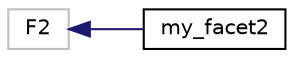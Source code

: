 digraph "Graphical Class Hierarchy"
{
  edge [fontname="Helvetica",fontsize="10",labelfontname="Helvetica",labelfontsize="10"];
  node [fontname="Helvetica",fontsize="10",shape=record];
  rankdir="LR";
  Node2611 [label="F2",height=0.2,width=0.4,color="grey75", fillcolor="white", style="filled"];
  Node2611 -> Node0 [dir="back",color="midnightblue",fontsize="10",style="solid",fontname="Helvetica"];
  Node0 [label="my_facet2",height=0.2,width=0.4,color="black", fillcolor="white", style="filled",URL="$classmy__facet2.html"];
}
